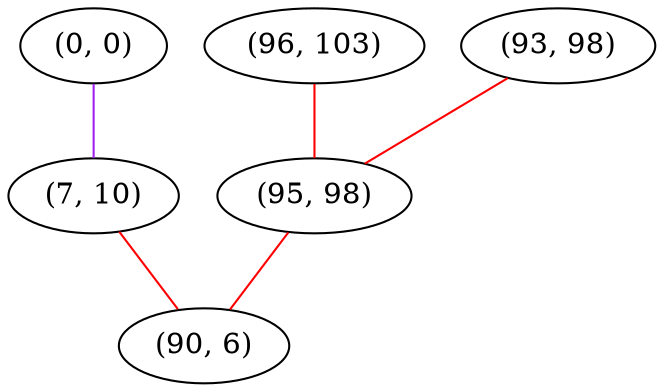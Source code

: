 graph "" {
"(0, 0)";
"(7, 10)";
"(96, 103)";
"(93, 98)";
"(95, 98)";
"(90, 6)";
"(0, 0)" -- "(7, 10)"  [color=purple, key=0, weight=4];
"(7, 10)" -- "(90, 6)"  [color=red, key=0, weight=1];
"(96, 103)" -- "(95, 98)"  [color=red, key=0, weight=1];
"(93, 98)" -- "(95, 98)"  [color=red, key=0, weight=1];
"(95, 98)" -- "(90, 6)"  [color=red, key=0, weight=1];
}

